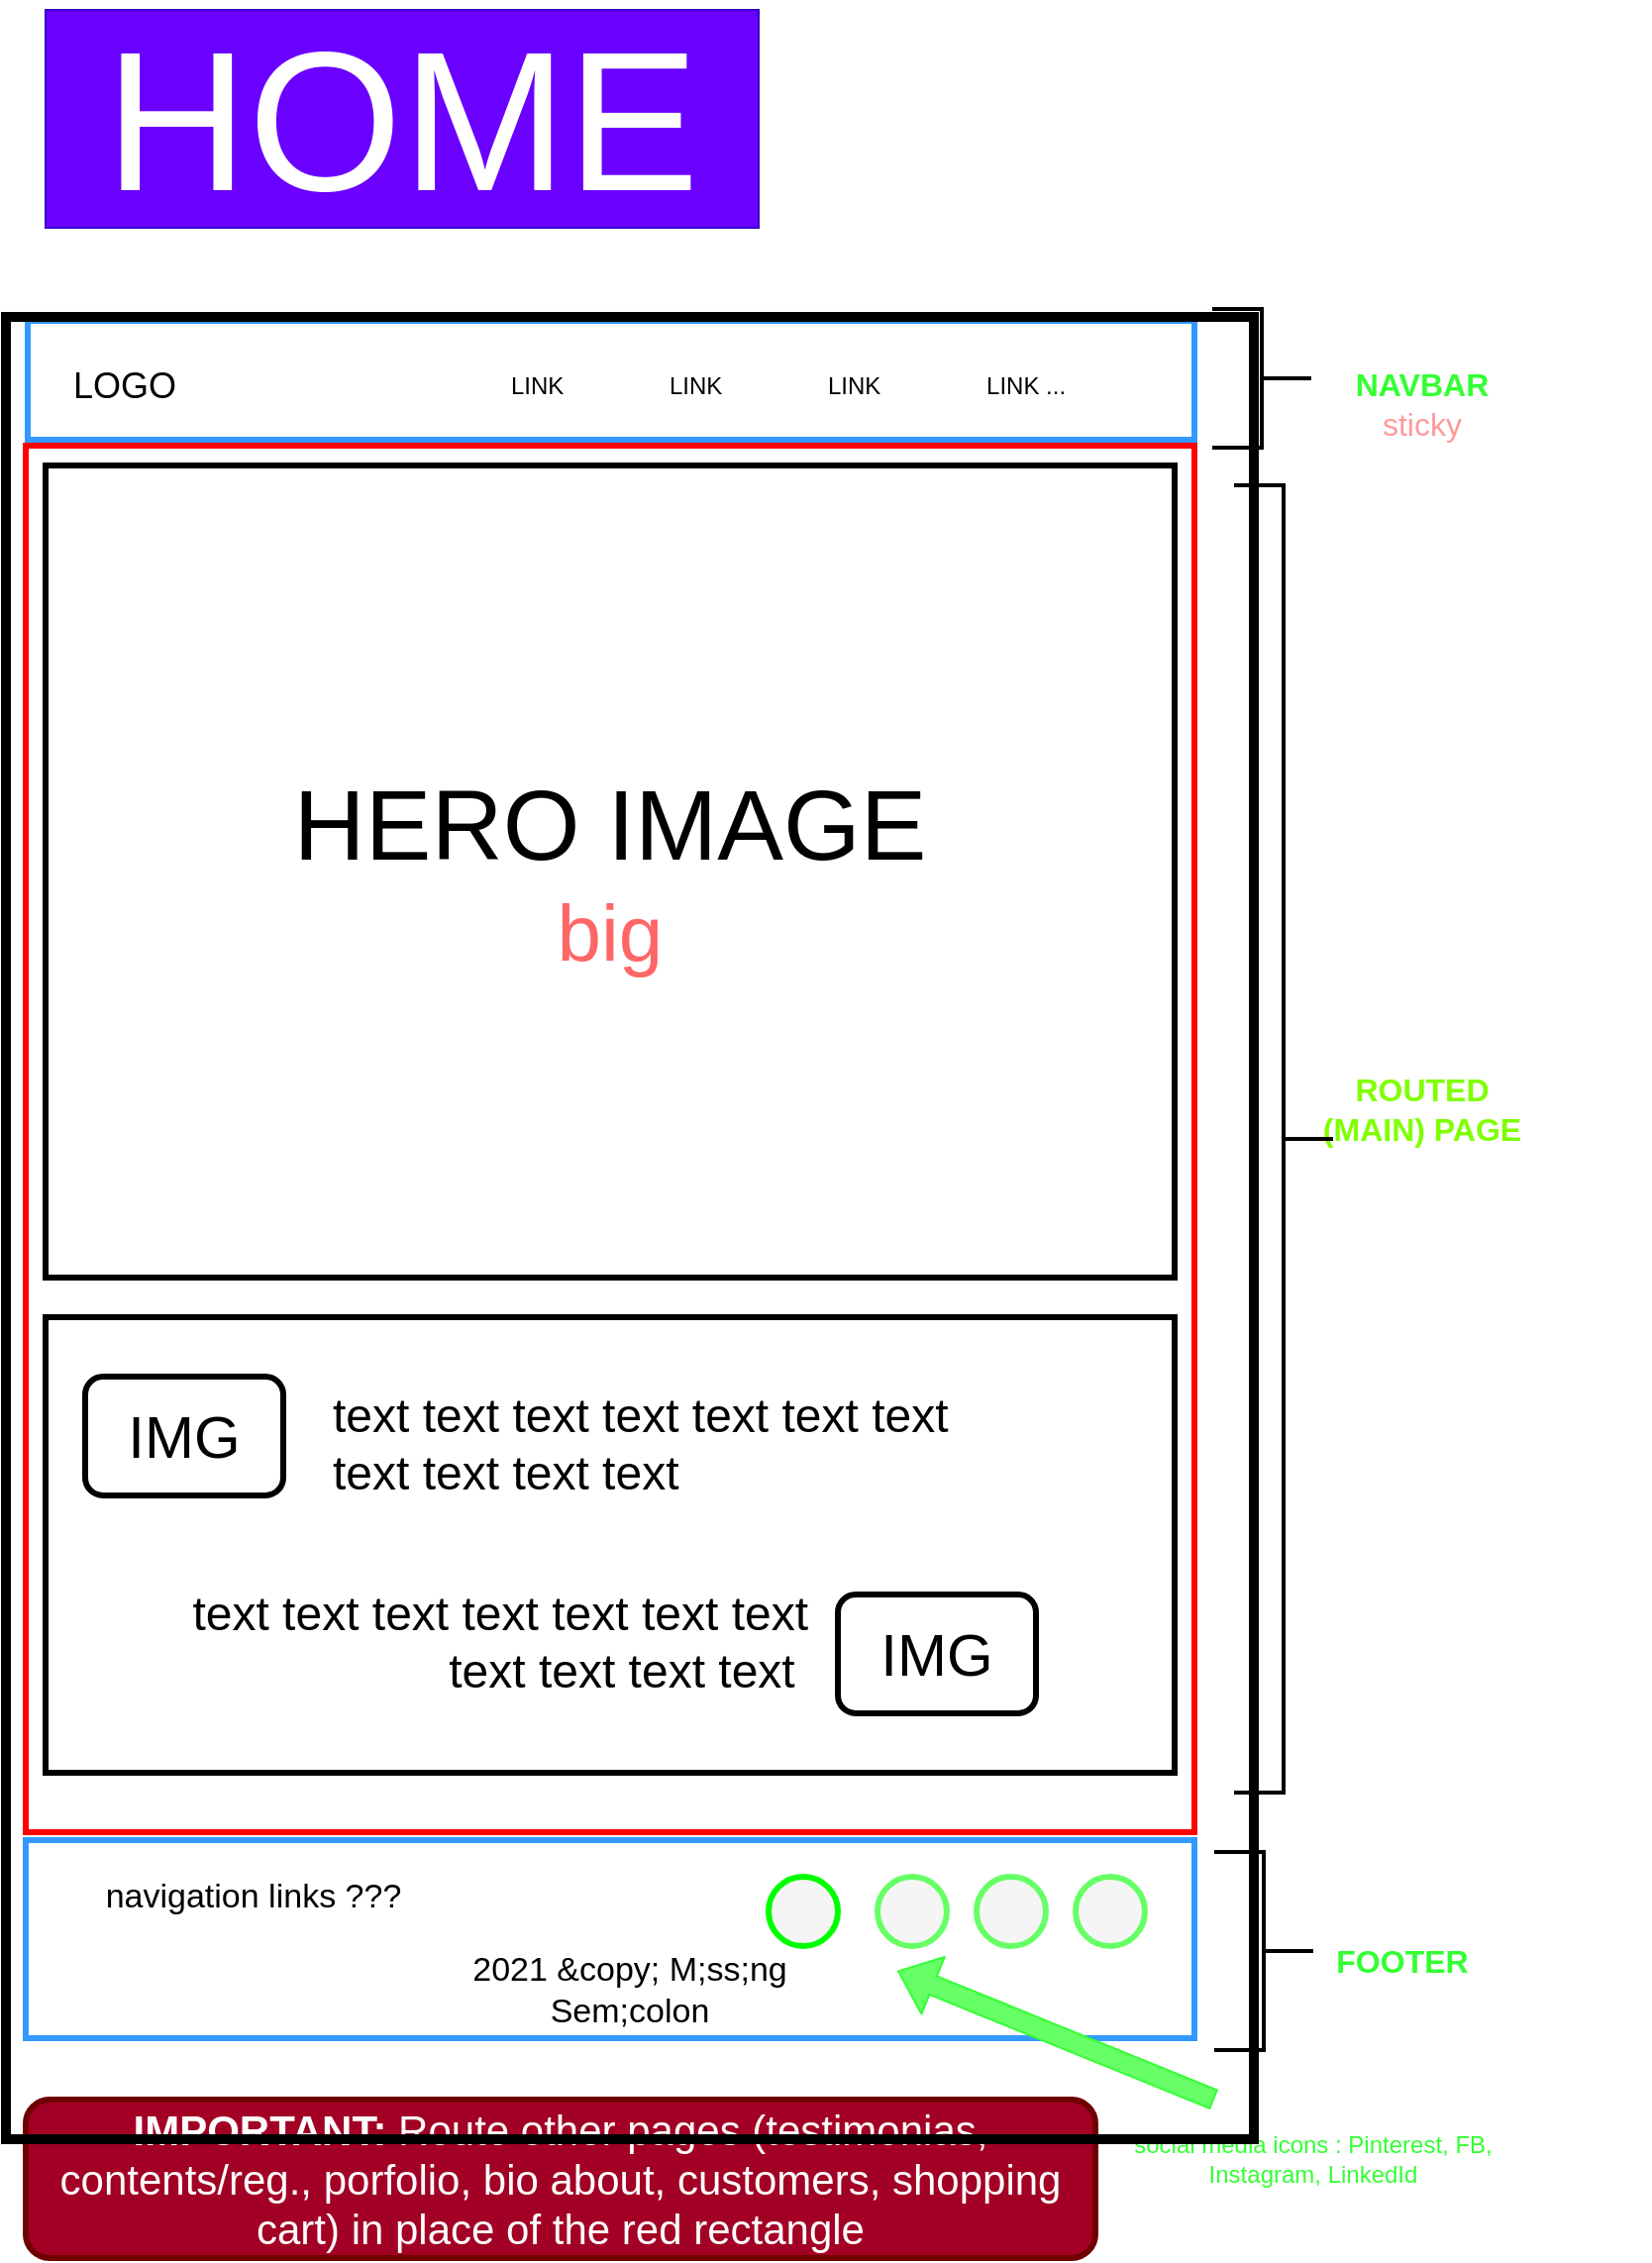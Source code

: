 <mxfile>
    <diagram id="EJLtF5_5XA2E_DVAveK3" name="Page-1">
        <mxGraphModel dx="299" dy="321" grid="1" gridSize="10" guides="1" tooltips="1" connect="1" arrows="1" fold="1" page="1" pageScale="1" pageWidth="827" pageHeight="1169" math="0" shadow="0">
            <root>
                <mxCell id="0"/>
                <mxCell id="1" parent="0"/>
                <mxCell id="6" value="" style="rounded=0;whiteSpace=wrap;html=1;strokeColor=#3399FF;strokeWidth=3;fillColor=none;" parent="1" vertex="1">
                    <mxGeometry x="50" y="949" width="590" height="100" as="geometry"/>
                </mxCell>
                <mxCell id="7" value="&lt;font style=&quot;font-size: 16px&quot;&gt;&lt;font color=&quot;#33ff33&quot; style=&quot;font-weight: bold&quot;&gt;NAVBAR&lt;/font&gt;&lt;br&gt;&lt;font color=&quot;#ff9999&quot;&gt;sticky&lt;/font&gt;&lt;/font&gt;" style="text;html=1;strokeColor=none;fillColor=none;align=center;verticalAlign=middle;whiteSpace=wrap;rounded=0;" parent="1" vertex="1">
                    <mxGeometry x="710" y="194" width="90" height="60" as="geometry"/>
                </mxCell>
                <mxCell id="8" value="&lt;font style=&quot;font-size: 16px&quot; color=&quot;#80ff00&quot;&gt;&lt;b&gt;ROUTED &lt;br&gt;(MAIN) PAGE&lt;/b&gt;&lt;/font&gt;" style="text;html=1;strokeColor=none;fillColor=none;align=center;verticalAlign=middle;whiteSpace=wrap;rounded=0;" parent="1" vertex="1">
                    <mxGeometry x="640" y="550" width="230" height="60" as="geometry"/>
                </mxCell>
                <mxCell id="9" value="&lt;font style=&quot;font-size: 16px&quot;&gt;&lt;b&gt;&lt;font color=&quot;#33ff33&quot;&gt;FOOTER&lt;br&gt;&lt;/font&gt;&lt;/b&gt;&lt;br&gt;&lt;/font&gt;" style="text;html=1;strokeColor=none;fillColor=none;align=center;verticalAlign=middle;whiteSpace=wrap;rounded=0;" parent="1" vertex="1">
                    <mxGeometry x="680" y="990" width="130" height="60" as="geometry"/>
                </mxCell>
                <mxCell id="11" value="" style="rounded=0;whiteSpace=wrap;html=1;strokeColor=#3399FF;strokeWidth=3;fillColor=none;" parent="1" vertex="1">
                    <mxGeometry x="51" y="182" width="589" height="60" as="geometry"/>
                </mxCell>
                <mxCell id="12" value="" style="rounded=0;whiteSpace=wrap;html=1;strokeWidth=3;fillColor=none;strokeColor=#FF0000;" parent="1" vertex="1">
                    <mxGeometry x="50" y="245" width="590" height="700" as="geometry"/>
                </mxCell>
                <mxCell id="13" value="" style="strokeWidth=2;html=1;shape=mxgraph.flowchart.annotation_2;align=left;labelPosition=right;pointerEvents=1;fillColor=none;rotation=-180;" parent="1" vertex="1">
                    <mxGeometry x="649" y="176" width="50" height="70" as="geometry"/>
                </mxCell>
                <mxCell id="15" value="" style="strokeWidth=2;html=1;shape=mxgraph.flowchart.annotation_2;align=left;labelPosition=right;pointerEvents=1;fillColor=none;rotation=-180;" parent="1" vertex="1">
                    <mxGeometry x="660" y="265" width="50" height="660" as="geometry"/>
                </mxCell>
                <mxCell id="16" value="" style="strokeWidth=2;html=1;shape=mxgraph.flowchart.annotation_2;align=left;labelPosition=right;pointerEvents=1;fillColor=none;rotation=-180;" parent="1" vertex="1">
                    <mxGeometry x="650" y="955" width="50" height="100" as="geometry"/>
                </mxCell>
                <mxCell id="18" value="&lt;font&gt;&lt;span style=&quot;font-size: 50px&quot;&gt;HERO IMAGE&lt;/span&gt;&lt;br&gt;&lt;font style=&quot;font-size: 40px&quot; color=&quot;#ff6666&quot;&gt;big&lt;/font&gt;&lt;br&gt;&lt;/font&gt;" style="rounded=0;whiteSpace=wrap;html=1;strokeWidth=3;fillColor=none;" parent="1" vertex="1">
                    <mxGeometry x="60" y="255" width="570" height="410" as="geometry"/>
                </mxCell>
                <mxCell id="19" value="" style="rounded=0;whiteSpace=wrap;html=1;strokeWidth=3;fillColor=none;" parent="1" vertex="1">
                    <mxGeometry x="60" y="685" width="570" height="230" as="geometry"/>
                </mxCell>
                <mxCell id="20" value="LINK&lt;span style=&quot;white-space: pre&quot;&gt;&#9;&lt;/span&gt;&lt;span style=&quot;white-space: pre&quot;&gt;&#9;&lt;/span&gt;LINK&lt;span style=&quot;white-space: pre&quot;&gt;&#9;&lt;/span&gt;&lt;span style=&quot;white-space: pre&quot;&gt;&#9;&lt;/span&gt;LINK&lt;span style=&quot;white-space: pre&quot;&gt;&#9;&lt;/span&gt;&lt;span style=&quot;white-space: pre&quot;&gt;&#9;&lt;/span&gt;LINK ..." style="text;html=1;strokeColor=none;fillColor=none;align=center;verticalAlign=middle;whiteSpace=wrap;rounded=0;" parent="1" vertex="1">
                    <mxGeometry x="280" y="205" width="310" height="20" as="geometry"/>
                </mxCell>
                <mxCell id="21" value="&lt;h1&gt;&lt;span style=&quot;font-weight: normal&quot;&gt;text text text text text text text text text text text&amp;nbsp;&lt;/span&gt;&lt;/h1&gt;" style="text;html=1;strokeColor=none;fillColor=none;spacing=5;spacingTop=-20;whiteSpace=wrap;overflow=hidden;rounded=0;" parent="1" vertex="1">
                    <mxGeometry x="200" y="715" width="360" height="80" as="geometry"/>
                </mxCell>
                <mxCell id="22" value="&lt;font style=&quot;font-size: 30px&quot;&gt;IMG&lt;/font&gt;" style="rounded=1;whiteSpace=wrap;html=1;strokeWidth=3;fillColor=none;" parent="1" vertex="1">
                    <mxGeometry x="80" y="715" width="100" height="60" as="geometry"/>
                </mxCell>
                <mxCell id="23" value="&lt;font style=&quot;font-size: 30px&quot;&gt;IMG&lt;/font&gt;" style="rounded=1;whiteSpace=wrap;html=1;strokeWidth=3;fillColor=none;" parent="1" vertex="1">
                    <mxGeometry x="460" y="825" width="100" height="60" as="geometry"/>
                </mxCell>
                <mxCell id="24" value="&lt;h1&gt;&lt;span style=&quot;font-weight: normal&quot;&gt;text text text text text text text text text text text&amp;nbsp;&lt;/span&gt;&lt;/h1&gt;" style="text;html=1;strokeColor=none;fillColor=none;spacing=5;spacingTop=-20;whiteSpace=wrap;overflow=hidden;rounded=0;align=right;" parent="1" vertex="1">
                    <mxGeometry x="90" y="815" width="360" height="80" as="geometry"/>
                </mxCell>
                <mxCell id="26" value="" style="ellipse;whiteSpace=wrap;html=1;aspect=fixed;strokeWidth=3;fillColor=#f5f5f5;fontColor=#333333;strokeColor=#66FF66;" parent="1" vertex="1">
                    <mxGeometry x="580" y="967.5" width="35" height="35" as="geometry"/>
                </mxCell>
                <mxCell id="28" value="" style="ellipse;whiteSpace=wrap;html=1;aspect=fixed;strokeWidth=3;fillColor=#f5f5f5;fontColor=#333333;strokeColor=#66FF66;" parent="1" vertex="1">
                    <mxGeometry x="530" y="967.5" width="35" height="35" as="geometry"/>
                </mxCell>
                <mxCell id="29" value="" style="ellipse;whiteSpace=wrap;html=1;aspect=fixed;strokeWidth=3;fillColor=#f5f5f5;fontColor=#333333;strokeColor=#66FF66;" parent="1" vertex="1">
                    <mxGeometry x="480" y="967.5" width="35" height="35" as="geometry"/>
                </mxCell>
                <mxCell id="32" value="" style="ellipse;whiteSpace=wrap;html=1;aspect=fixed;strokeWidth=3;fillColor=#f5f5f5;fontColor=#333333;strokeColor=#00FF00;" parent="1" vertex="1">
                    <mxGeometry x="425" y="967.5" width="35" height="35" as="geometry"/>
                </mxCell>
                <mxCell id="33" value="&lt;font style=&quot;font-size: 17px&quot;&gt;2021 &amp;amp;copy; M;ss;ng Sem;colon&lt;/font&gt;" style="text;html=1;strokeColor=none;fillColor=none;align=center;verticalAlign=middle;whiteSpace=wrap;rounded=0;" parent="1" vertex="1">
                    <mxGeometry x="260" y="1015" width="190" height="20" as="geometry"/>
                </mxCell>
                <mxCell id="35" value="" style="shape=flexArrow;endArrow=classic;html=1;strokeColor=#33FF33;fillColor=#66FF66;" parent="1" edge="1">
                    <mxGeometry width="50" height="50" relative="1" as="geometry">
                        <mxPoint x="650" y="1080" as="sourcePoint"/>
                        <mxPoint x="490" y="1015" as="targetPoint"/>
                    </mxGeometry>
                </mxCell>
                <mxCell id="36" value="&lt;font color=&quot;#33ff33&quot;&gt;social media icons : Pinterest, FB, Instagram, LinkedId&lt;/font&gt;" style="text;html=1;strokeColor=none;fillColor=none;align=center;verticalAlign=middle;whiteSpace=wrap;rounded=0;" parent="1" vertex="1">
                    <mxGeometry x="590" y="1100" width="220" height="20" as="geometry"/>
                </mxCell>
                <mxCell id="37" value="&lt;font style=&quot;font-size: 17px&quot;&gt;navigation links ???&lt;/font&gt;" style="text;html=1;strokeColor=none;fillColor=none;align=center;verticalAlign=middle;whiteSpace=wrap;rounded=0;" parent="1" vertex="1">
                    <mxGeometry x="70" y="967.5" width="190" height="20" as="geometry"/>
                </mxCell>
                <mxCell id="s-kYM4qFEnZERiw0MiL--37" value="&lt;font style=&quot;font-size: 18px&quot;&gt;LOGO&lt;/font&gt;" style="text;html=1;strokeColor=none;fillColor=none;align=center;verticalAlign=middle;whiteSpace=wrap;rounded=0;" parent="1" vertex="1">
                    <mxGeometry x="70" y="198" width="60" height="34" as="geometry"/>
                </mxCell>
                <mxCell id="5hxZJYfsyjAij-iXIvkY-37" value="&lt;font style=&quot;font-size: 100px&quot;&gt;HOME&lt;/font&gt;" style="text;html=1;strokeColor=#3700CC;fillColor=#6a00ff;align=center;verticalAlign=middle;whiteSpace=wrap;rounded=0;fontColor=#ffffff;" parent="1" vertex="1">
                    <mxGeometry x="60" y="25" width="360" height="110" as="geometry"/>
                </mxCell>
                <mxCell id="J4t5v5CeTSUAUkGlt9pk-37" value="&lt;font size=&quot;1&quot;&gt;&lt;b style=&quot;font-size: 21px&quot;&gt;IMPORTANT:&lt;/b&gt;&lt;/font&gt;&lt;font style=&quot;font-size: 21px&quot;&gt;&lt;font style=&quot;font-size: 21px&quot;&gt; &lt;/font&gt;Route other pages (testimonias, contents/reg., porfolio, bio about, customers, shopping cart) in place of the red rectangle&lt;/font&gt;" style="rounded=1;whiteSpace=wrap;html=1;strokeColor=#6F0000;strokeWidth=3;fillColor=#a20025;fontColor=#ffffff;" parent="1" vertex="1">
                    <mxGeometry x="50" y="1080" width="540" height="80" as="geometry"/>
                </mxCell>
                <mxCell id="J4t5v5CeTSUAUkGlt9pk-38" value="" style="rounded=0;whiteSpace=wrap;html=1;fillColor=none;strokeWidth=5;" parent="1" vertex="1">
                    <mxGeometry x="40" y="180" width="630" height="920" as="geometry"/>
                </mxCell>
            </root>
        </mxGraphModel>
    </diagram>
</mxfile>